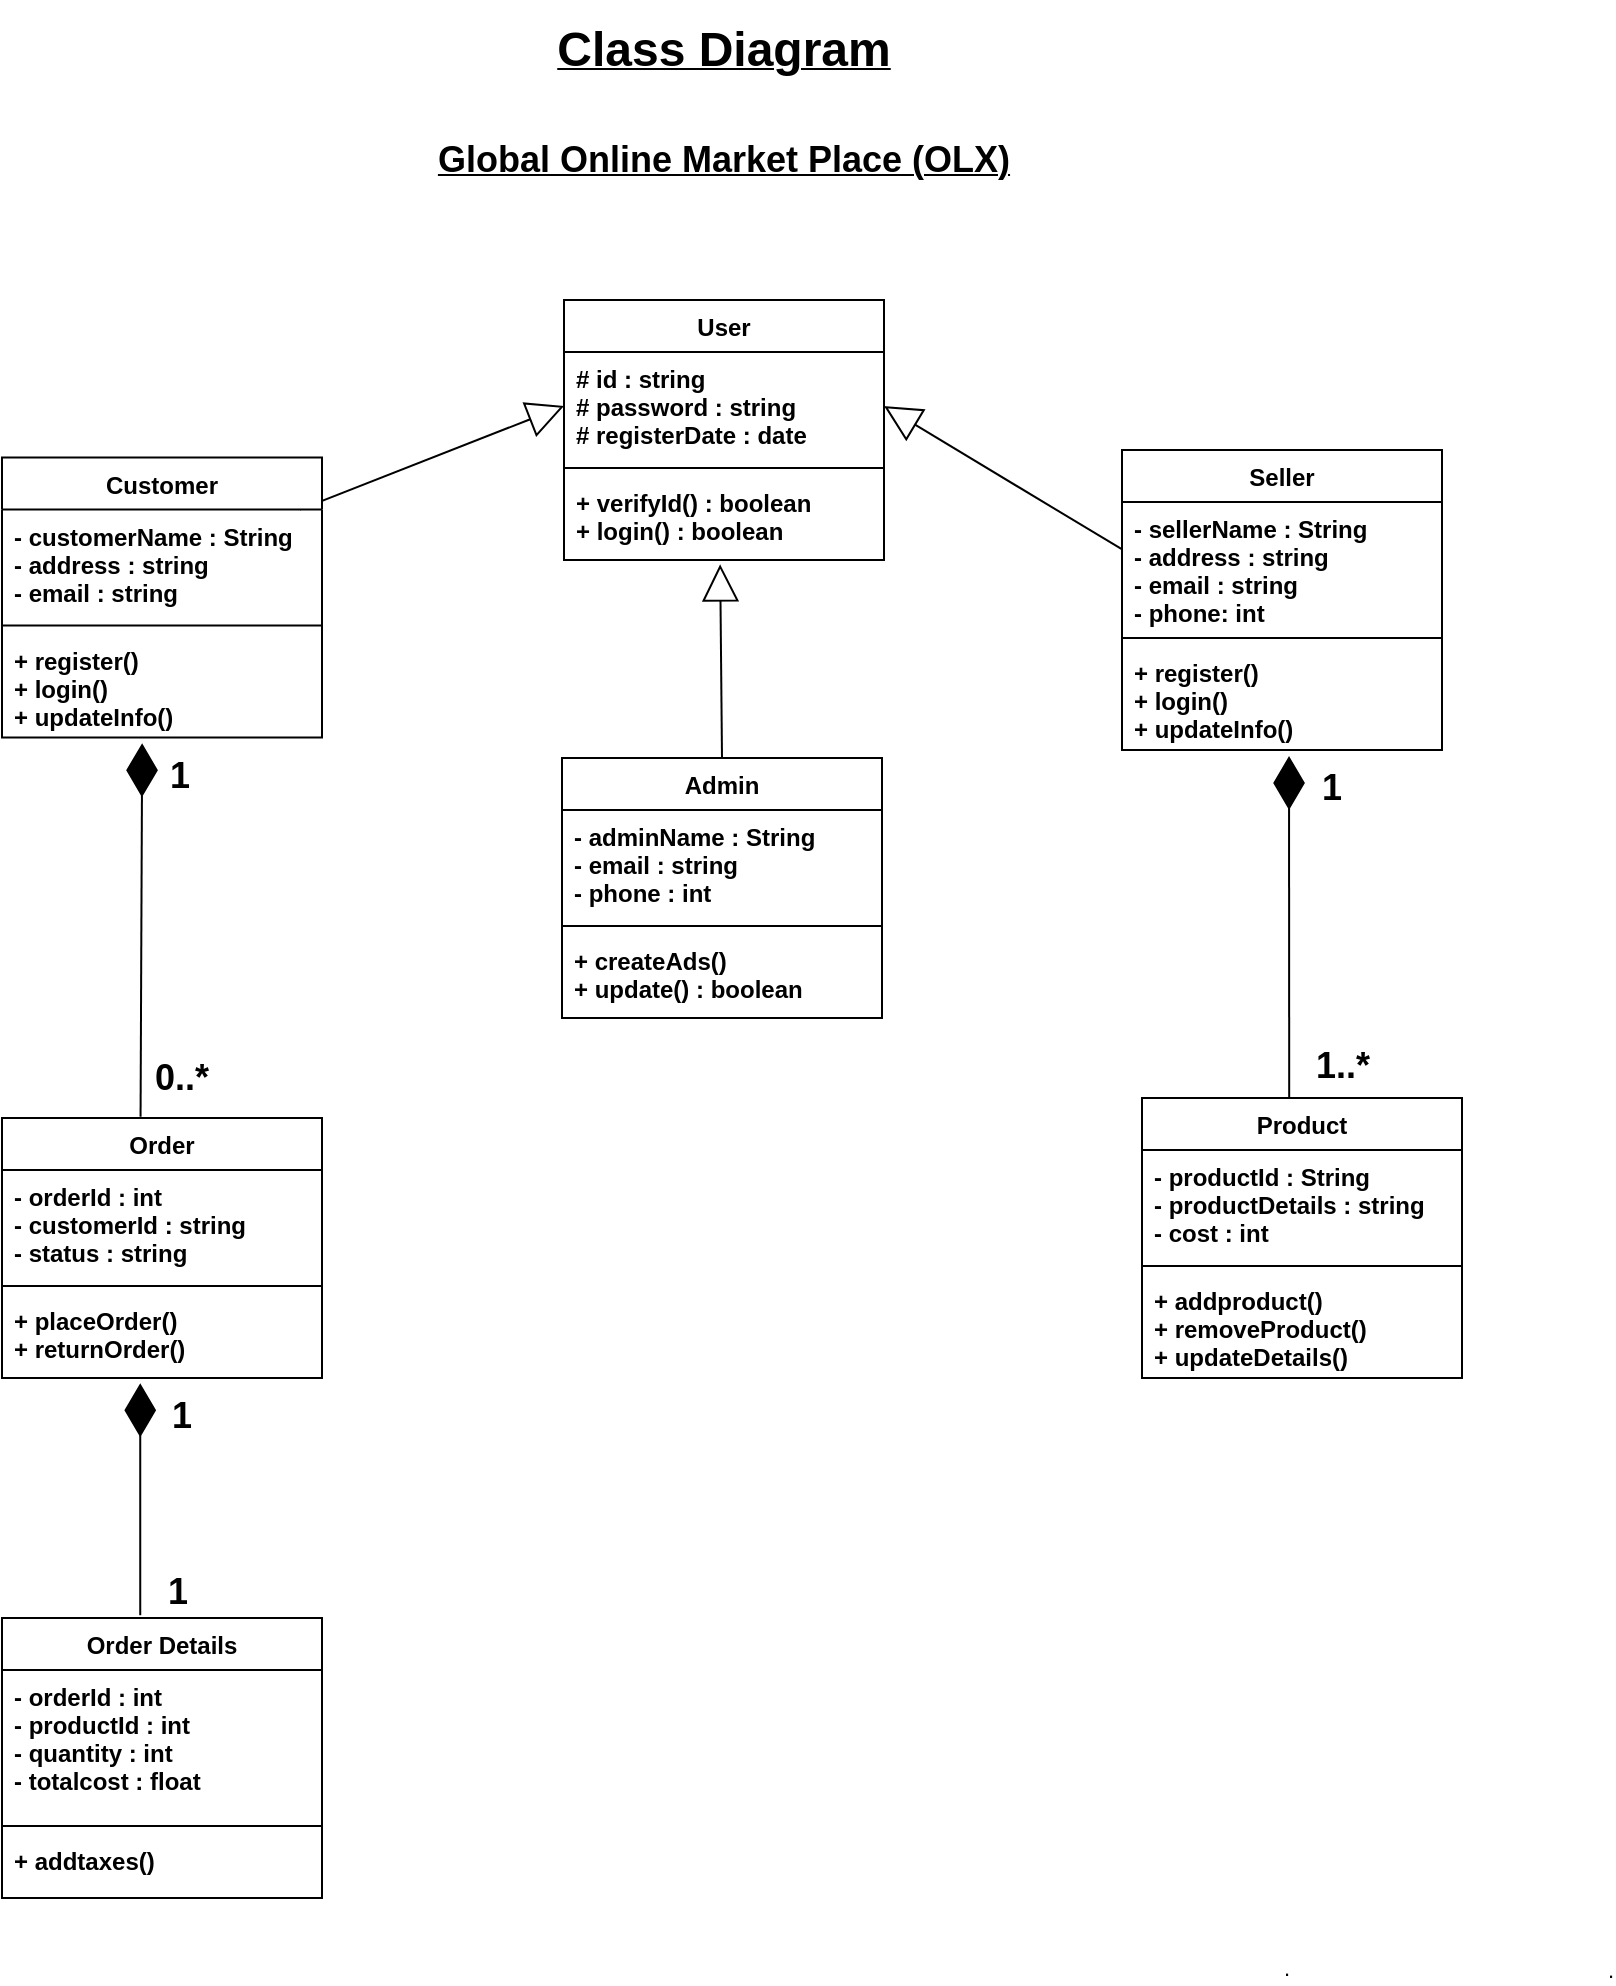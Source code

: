 <mxfile version="12.1.1" type="device" pages="1"><diagram id="I-sMF4OSN83qp5vrIMn1" name="Page-1"><mxGraphModel dx="1874" dy="534" grid="1" gridSize="10" guides="1" tooltips="1" connect="1" arrows="1" fold="1" page="1" pageScale="1" pageWidth="850" pageHeight="1100" math="0" shadow="0"><root><mxCell id="0"/><mxCell id="1" parent="0"/><mxCell id="bl8dsGp9RTEk68NyUshy-3" value="User" style="swimlane;fontStyle=1;align=center;verticalAlign=top;childLayout=stackLayout;horizontal=1;startSize=26;horizontalStack=0;resizeParent=1;resizeParentMax=0;resizeLast=0;collapsible=1;marginBottom=0;" parent="1" vertex="1"><mxGeometry x="-509" y="200" width="160" height="130" as="geometry"/></mxCell><mxCell id="bl8dsGp9RTEk68NyUshy-4" value="# id : string&#10;# password : string&#10;# registerDate : date" style="text;strokeColor=none;fillColor=none;align=left;verticalAlign=top;spacingLeft=4;spacingRight=4;overflow=hidden;rotatable=0;points=[[0,0.5],[1,0.5]];portConstraint=eastwest;fontStyle=1" parent="bl8dsGp9RTEk68NyUshy-3" vertex="1"><mxGeometry y="26" width="160" height="54" as="geometry"/></mxCell><mxCell id="bl8dsGp9RTEk68NyUshy-5" value="" style="line;strokeWidth=1;fillColor=none;align=left;verticalAlign=middle;spacingTop=-1;spacingLeft=3;spacingRight=3;rotatable=0;labelPosition=right;points=[];portConstraint=eastwest;" parent="bl8dsGp9RTEk68NyUshy-3" vertex="1"><mxGeometry y="80" width="160" height="8" as="geometry"/></mxCell><mxCell id="bl8dsGp9RTEk68NyUshy-6" value="+ verifyId() : boolean&#10;+ login() : boolean" style="text;strokeColor=none;fillColor=none;align=left;verticalAlign=top;spacingLeft=4;spacingRight=4;overflow=hidden;rotatable=0;points=[[0,0.5],[1,0.5]];portConstraint=eastwest;fontStyle=1" parent="bl8dsGp9RTEk68NyUshy-3" vertex="1"><mxGeometry y="88" width="160" height="42" as="geometry"/></mxCell><mxCell id="bl8dsGp9RTEk68NyUshy-12" value="" style="endArrow=diamondThin;endFill=1;endSize=24;html=1;entryX=0.432;entryY=1.062;entryDx=0;entryDy=0;entryPerimeter=0;exitX=0.432;exitY=-0.01;exitDx=0;exitDy=0;exitPerimeter=0;" parent="1" source="bl8dsGp9RTEk68NyUshy-64" target="bl8dsGp9RTEk68NyUshy-51" edge="1"><mxGeometry width="160" relative="1" as="geometry"><mxPoint x="-20" y="679" as="sourcePoint"/><mxPoint x="140" y="679" as="targetPoint"/></mxGeometry></mxCell><mxCell id="bl8dsGp9RTEk68NyUshy-14" value="" style="endArrow=diamondThin;endFill=1;endSize=24;html=1;entryX=0.522;entryY=1.058;entryDx=0;entryDy=0;entryPerimeter=0;exitX=0.46;exitY=0.001;exitDx=0;exitDy=0;exitPerimeter=0;" parent="1" source="bl8dsGp9RTEk68NyUshy-60" target="bl8dsGp9RTEk68NyUshy-43" edge="1"><mxGeometry width="160" relative="1" as="geometry"><mxPoint x="-120" y="219" as="sourcePoint"/><mxPoint x="40" y="219" as="targetPoint"/></mxGeometry></mxCell><mxCell id="bl8dsGp9RTEk68NyUshy-15" value="" style="endArrow=diamondThin;endFill=1;endSize=24;html=1;entryX=0.438;entryY=1.054;entryDx=0;entryDy=0;entryPerimeter=0;exitX=0.433;exitY=-0.005;exitDx=0;exitDy=0;exitPerimeter=0;" parent="1" source="bl8dsGp9RTEk68NyUshy-48" target="bl8dsGp9RTEk68NyUshy-35" edge="1"><mxGeometry width="160" relative="1" as="geometry"><mxPoint x="-40" y="249" as="sourcePoint"/><mxPoint x="120" y="249" as="targetPoint"/></mxGeometry></mxCell><mxCell id="bl8dsGp9RTEk68NyUshy-26" value="." style="endArrow=block;endSize=16;endFill=0;html=1;entryX=0;entryY=0.5;entryDx=0;entryDy=0;" parent="1" source="bl8dsGp9RTEk68NyUshy-33" target="bl8dsGp9RTEk68NyUshy-4" edge="1"><mxGeometry x="1" y="-924" width="160" relative="1" as="geometry"><mxPoint x="-627" y="347" as="sourcePoint"/><mxPoint x="-330" y="539" as="targetPoint"/><Array as="points"/><mxPoint x="186" y="-78" as="offset"/></mxGeometry></mxCell><mxCell id="bl8dsGp9RTEk68NyUshy-27" value="." style="endArrow=block;endSize=16;endFill=0;html=1;exitX=-0.002;exitY=0.367;exitDx=0;exitDy=0;exitPerimeter=0;entryX=1;entryY=0.5;entryDx=0;entryDy=0;" parent="1" source="bl8dsGp9RTEk68NyUshy-41" target="bl8dsGp9RTEk68NyUshy-4" edge="1"><mxGeometry x="-1" y="773" width="160" relative="1" as="geometry"><mxPoint x="-30" y="283.5" as="sourcePoint"/><mxPoint x="130" y="283.5" as="targetPoint"/><mxPoint x="481" y="47" as="offset"/></mxGeometry></mxCell><mxCell id="bl8dsGp9RTEk68NyUshy-29" value="" style="endArrow=block;endSize=16;endFill=0;html=1;entryX=0.488;entryY=1.052;entryDx=0;entryDy=0;entryPerimeter=0;exitX=0.5;exitY=0;exitDx=0;exitDy=0;" parent="1" source="bl8dsGp9RTEk68NyUshy-56" target="bl8dsGp9RTEk68NyUshy-6" edge="1"><mxGeometry x="-1" y="-743" width="160" relative="1" as="geometry"><mxPoint x="-30" y="379" as="sourcePoint"/><mxPoint x="130" y="379" as="targetPoint"/><mxPoint x="-383" y="668" as="offset"/></mxGeometry></mxCell><mxCell id="bl8dsGp9RTEk68NyUshy-30" value="&lt;b&gt;&lt;u&gt;&lt;font style=&quot;font-size: 24px&quot;&gt;Class Diagram&lt;/font&gt;&lt;/u&gt;&lt;/b&gt;" style="text;html=1;strokeColor=none;fillColor=none;align=center;verticalAlign=middle;whiteSpace=wrap;rounded=0;" parent="1" vertex="1"><mxGeometry x="-589" y="50" width="320" height="50" as="geometry"/></mxCell><mxCell id="bl8dsGp9RTEk68NyUshy-31" value="&lt;b&gt;&lt;u&gt;&lt;font style=&quot;font-size: 18px&quot;&gt;Global Online Market Place (OLX)&lt;/font&gt;&lt;/u&gt;&lt;/b&gt;" style="text;html=1;strokeColor=none;fillColor=none;align=center;verticalAlign=middle;whiteSpace=wrap;rounded=0;" parent="1" vertex="1"><mxGeometry x="-589" y="110" width="320" height="40" as="geometry"/></mxCell><mxCell id="bl8dsGp9RTEk68NyUshy-32" value="Customer" style="swimlane;fontStyle=1;align=center;verticalAlign=top;childLayout=stackLayout;horizontal=1;startSize=26;horizontalStack=0;resizeParent=1;resizeParentMax=0;resizeLast=0;collapsible=1;marginBottom=0;" parent="1" vertex="1"><mxGeometry x="-790" y="278.8" width="160" height="140" as="geometry"/></mxCell><mxCell id="bl8dsGp9RTEk68NyUshy-33" value="- customerName : String&#10;- address : string&#10;- email : string&#10;" style="text;strokeColor=none;fillColor=none;align=left;verticalAlign=top;spacingLeft=4;spacingRight=4;overflow=hidden;rotatable=0;points=[[0,0.5],[1,0.5]];portConstraint=eastwest;fontStyle=1" parent="bl8dsGp9RTEk68NyUshy-32" vertex="1"><mxGeometry y="26" width="160" height="54" as="geometry"/></mxCell><mxCell id="bl8dsGp9RTEk68NyUshy-34" value="" style="line;strokeWidth=1;fillColor=none;align=left;verticalAlign=middle;spacingTop=-1;spacingLeft=3;spacingRight=3;rotatable=0;labelPosition=right;points=[];portConstraint=eastwest;" parent="bl8dsGp9RTEk68NyUshy-32" vertex="1"><mxGeometry y="80" width="160" height="8" as="geometry"/></mxCell><mxCell id="bl8dsGp9RTEk68NyUshy-35" value="+ register()&#10;+ login()&#10;+ updateInfo()" style="text;strokeColor=none;fillColor=none;align=left;verticalAlign=top;spacingLeft=4;spacingRight=4;overflow=hidden;rotatable=0;points=[[0,0.5],[1,0.5]];portConstraint=eastwest;fontStyle=1" parent="bl8dsGp9RTEk68NyUshy-32" vertex="1"><mxGeometry y="88" width="160" height="52" as="geometry"/></mxCell><mxCell id="bl8dsGp9RTEk68NyUshy-40" value="Seller" style="swimlane;fontStyle=1;align=center;verticalAlign=top;childLayout=stackLayout;horizontal=1;startSize=26;horizontalStack=0;resizeParent=1;resizeParentMax=0;resizeLast=0;collapsible=1;marginBottom=0;" parent="1" vertex="1"><mxGeometry x="-230" y="275" width="160" height="150" as="geometry"/></mxCell><mxCell id="bl8dsGp9RTEk68NyUshy-41" value="- sellerName : String&#10;- address : string&#10;- email : string&#10;- phone: int" style="text;strokeColor=none;fillColor=none;align=left;verticalAlign=top;spacingLeft=4;spacingRight=4;overflow=hidden;rotatable=0;points=[[0,0.5],[1,0.5]];portConstraint=eastwest;fontStyle=1" parent="bl8dsGp9RTEk68NyUshy-40" vertex="1"><mxGeometry y="26" width="160" height="64" as="geometry"/></mxCell><mxCell id="bl8dsGp9RTEk68NyUshy-42" value="" style="line;strokeWidth=1;fillColor=none;align=left;verticalAlign=middle;spacingTop=-1;spacingLeft=3;spacingRight=3;rotatable=0;labelPosition=right;points=[];portConstraint=eastwest;" parent="bl8dsGp9RTEk68NyUshy-40" vertex="1"><mxGeometry y="90" width="160" height="8" as="geometry"/></mxCell><mxCell id="bl8dsGp9RTEk68NyUshy-43" value="+ register()&#10;+ login()&#10;+ updateInfo()" style="text;strokeColor=none;fillColor=none;align=left;verticalAlign=top;spacingLeft=4;spacingRight=4;overflow=hidden;rotatable=0;points=[[0,0.5],[1,0.5]];portConstraint=eastwest;fontStyle=1" parent="bl8dsGp9RTEk68NyUshy-40" vertex="1"><mxGeometry y="98" width="160" height="52" as="geometry"/></mxCell><mxCell id="bl8dsGp9RTEk68NyUshy-48" value="Order" style="swimlane;fontStyle=1;align=center;verticalAlign=top;childLayout=stackLayout;horizontal=1;startSize=26;horizontalStack=0;resizeParent=1;resizeParentMax=0;resizeLast=0;collapsible=1;marginBottom=0;" parent="1" vertex="1"><mxGeometry x="-790" y="609" width="160" height="130" as="geometry"/></mxCell><mxCell id="bl8dsGp9RTEk68NyUshy-49" value="- orderId : int&#10;- customerId : string&#10;- status : string&#10;" style="text;strokeColor=none;fillColor=none;align=left;verticalAlign=top;spacingLeft=4;spacingRight=4;overflow=hidden;rotatable=0;points=[[0,0.5],[1,0.5]];portConstraint=eastwest;fontStyle=1" parent="bl8dsGp9RTEk68NyUshy-48" vertex="1"><mxGeometry y="26" width="160" height="54" as="geometry"/></mxCell><mxCell id="bl8dsGp9RTEk68NyUshy-50" value="" style="line;strokeWidth=1;fillColor=none;align=left;verticalAlign=middle;spacingTop=-1;spacingLeft=3;spacingRight=3;rotatable=0;labelPosition=right;points=[];portConstraint=eastwest;" parent="bl8dsGp9RTEk68NyUshy-48" vertex="1"><mxGeometry y="80" width="160" height="8" as="geometry"/></mxCell><mxCell id="bl8dsGp9RTEk68NyUshy-51" value="+ placeOrder()&#10;+ returnOrder()" style="text;strokeColor=none;fillColor=none;align=left;verticalAlign=top;spacingLeft=4;spacingRight=4;overflow=hidden;rotatable=0;points=[[0,0.5],[1,0.5]];portConstraint=eastwest;fontStyle=1" parent="bl8dsGp9RTEk68NyUshy-48" vertex="1"><mxGeometry y="88" width="160" height="42" as="geometry"/></mxCell><mxCell id="bl8dsGp9RTEk68NyUshy-56" value="Admin" style="swimlane;fontStyle=1;align=center;verticalAlign=top;childLayout=stackLayout;horizontal=1;startSize=26;horizontalStack=0;resizeParent=1;resizeParentMax=0;resizeLast=0;collapsible=1;marginBottom=0;" parent="1" vertex="1"><mxGeometry x="-510" y="429" width="160" height="130" as="geometry"/></mxCell><mxCell id="bl8dsGp9RTEk68NyUshy-57" value="- adminName : String&#10;- email : string&#10;- phone : int&#10;" style="text;strokeColor=none;fillColor=none;align=left;verticalAlign=top;spacingLeft=4;spacingRight=4;overflow=hidden;rotatable=0;points=[[0,0.5],[1,0.5]];portConstraint=eastwest;fontStyle=1" parent="bl8dsGp9RTEk68NyUshy-56" vertex="1"><mxGeometry y="26" width="160" height="54" as="geometry"/></mxCell><mxCell id="bl8dsGp9RTEk68NyUshy-58" value="" style="line;strokeWidth=1;fillColor=none;align=left;verticalAlign=middle;spacingTop=-1;spacingLeft=3;spacingRight=3;rotatable=0;labelPosition=right;points=[];portConstraint=eastwest;" parent="bl8dsGp9RTEk68NyUshy-56" vertex="1"><mxGeometry y="80" width="160" height="8" as="geometry"/></mxCell><mxCell id="bl8dsGp9RTEk68NyUshy-59" value="+ createAds()&#10;+ update() : boolean" style="text;strokeColor=none;fillColor=none;align=left;verticalAlign=top;spacingLeft=4;spacingRight=4;overflow=hidden;rotatable=0;points=[[0,0.5],[1,0.5]];portConstraint=eastwest;fontStyle=1" parent="bl8dsGp9RTEk68NyUshy-56" vertex="1"><mxGeometry y="88" width="160" height="42" as="geometry"/></mxCell><mxCell id="bl8dsGp9RTEk68NyUshy-60" value="Product" style="swimlane;fontStyle=1;align=center;verticalAlign=top;childLayout=stackLayout;horizontal=1;startSize=26;horizontalStack=0;resizeParent=1;resizeParentMax=0;resizeLast=0;collapsible=1;marginBottom=0;" parent="1" vertex="1"><mxGeometry x="-220" y="599" width="160" height="140" as="geometry"/></mxCell><mxCell id="bl8dsGp9RTEk68NyUshy-61" value="- productId : String&#10;- productDetails : string&#10;- cost : int&#10;" style="text;strokeColor=none;fillColor=none;align=left;verticalAlign=top;spacingLeft=4;spacingRight=4;overflow=hidden;rotatable=0;points=[[0,0.5],[1,0.5]];portConstraint=eastwest;fontStyle=1" parent="bl8dsGp9RTEk68NyUshy-60" vertex="1"><mxGeometry y="26" width="160" height="54" as="geometry"/></mxCell><mxCell id="bl8dsGp9RTEk68NyUshy-62" value="" style="line;strokeWidth=1;fillColor=none;align=left;verticalAlign=middle;spacingTop=-1;spacingLeft=3;spacingRight=3;rotatable=0;labelPosition=right;points=[];portConstraint=eastwest;" parent="bl8dsGp9RTEk68NyUshy-60" vertex="1"><mxGeometry y="80" width="160" height="8" as="geometry"/></mxCell><mxCell id="bl8dsGp9RTEk68NyUshy-63" value="+ addproduct()&#10;+ removeProduct()&#10;+ updateDetails()" style="text;strokeColor=none;fillColor=none;align=left;verticalAlign=top;spacingLeft=4;spacingRight=4;overflow=hidden;rotatable=0;points=[[0,0.5],[1,0.5]];portConstraint=eastwest;fontStyle=1" parent="bl8dsGp9RTEk68NyUshy-60" vertex="1"><mxGeometry y="88" width="160" height="52" as="geometry"/></mxCell><mxCell id="bl8dsGp9RTEk68NyUshy-64" value="Order Details" style="swimlane;fontStyle=1;align=center;verticalAlign=top;childLayout=stackLayout;horizontal=1;startSize=26;horizontalStack=0;resizeParent=1;resizeParentMax=0;resizeLast=0;collapsible=1;marginBottom=0;" parent="1" vertex="1"><mxGeometry x="-790" y="859" width="160" height="140" as="geometry"/></mxCell><mxCell id="bl8dsGp9RTEk68NyUshy-65" value="- orderId : int&#10;- productId : int&#10;- quantity : int&#10;- totalcost : float" style="text;strokeColor=none;fillColor=none;align=left;verticalAlign=top;spacingLeft=4;spacingRight=4;overflow=hidden;rotatable=0;points=[[0,0.5],[1,0.5]];portConstraint=eastwest;fontStyle=1" parent="bl8dsGp9RTEk68NyUshy-64" vertex="1"><mxGeometry y="26" width="160" height="74" as="geometry"/></mxCell><mxCell id="bl8dsGp9RTEk68NyUshy-66" value="" style="line;strokeWidth=1;fillColor=none;align=left;verticalAlign=middle;spacingTop=-1;spacingLeft=3;spacingRight=3;rotatable=0;labelPosition=right;points=[];portConstraint=eastwest;" parent="bl8dsGp9RTEk68NyUshy-64" vertex="1"><mxGeometry y="100" width="160" height="8" as="geometry"/></mxCell><mxCell id="bl8dsGp9RTEk68NyUshy-67" value="+ addtaxes()" style="text;strokeColor=none;fillColor=none;align=left;verticalAlign=top;spacingLeft=4;spacingRight=4;overflow=hidden;rotatable=0;points=[[0,0.5],[1,0.5]];portConstraint=eastwest;fontStyle=1" parent="bl8dsGp9RTEk68NyUshy-64" vertex="1"><mxGeometry y="108" width="160" height="32" as="geometry"/></mxCell><mxCell id="BRI39CcMAzywYlQA7LcL-1" value="&lt;b&gt;&lt;font style=&quot;font-size: 18px&quot;&gt;1&lt;/font&gt;&lt;/b&gt;" style="text;html=1;strokeColor=none;fillColor=none;align=center;verticalAlign=middle;whiteSpace=wrap;rounded=0;" parent="1" vertex="1"><mxGeometry x="-721" y="428" width="40" height="20" as="geometry"/></mxCell><mxCell id="BRI39CcMAzywYlQA7LcL-2" value="&lt;b&gt;&lt;font style=&quot;font-size: 18px&quot;&gt;1&lt;/font&gt;&lt;/b&gt;" style="text;html=1;strokeColor=none;fillColor=none;align=center;verticalAlign=middle;whiteSpace=wrap;rounded=0;" parent="1" vertex="1"><mxGeometry x="-720" y="748" width="40" height="20" as="geometry"/></mxCell><mxCell id="BRI39CcMAzywYlQA7LcL-3" value="&lt;b&gt;&lt;font style=&quot;font-size: 18px&quot;&gt;0..*&lt;/font&gt;&lt;/b&gt;" style="text;html=1;strokeColor=none;fillColor=none;align=center;verticalAlign=middle;whiteSpace=wrap;rounded=0;" parent="1" vertex="1"><mxGeometry x="-720" y="579" width="40" height="20" as="geometry"/></mxCell><mxCell id="BRI39CcMAzywYlQA7LcL-4" value="&lt;b&gt;&lt;font style=&quot;font-size: 18px&quot;&gt;1&lt;/font&gt;&lt;/b&gt;" style="text;html=1;strokeColor=none;fillColor=none;align=center;verticalAlign=middle;whiteSpace=wrap;rounded=0;" parent="1" vertex="1"><mxGeometry x="-722" y="836" width="40" height="20" as="geometry"/></mxCell><mxCell id="BRI39CcMAzywYlQA7LcL-5" value="&lt;b&gt;&lt;font style=&quot;font-size: 18px&quot;&gt;1&lt;/font&gt;&lt;/b&gt;" style="text;html=1;strokeColor=none;fillColor=none;align=center;verticalAlign=middle;whiteSpace=wrap;rounded=0;" parent="1" vertex="1"><mxGeometry x="-145" y="434" width="40" height="20" as="geometry"/></mxCell><mxCell id="BRI39CcMAzywYlQA7LcL-7" value="&lt;b&gt;&lt;font style=&quot;font-size: 18px&quot;&gt;1..*&lt;/font&gt;&lt;/b&gt;" style="text;html=1;resizable=0;points=[];autosize=1;align=left;verticalAlign=top;spacingTop=-4;" parent="1" vertex="1"><mxGeometry x="-135" y="570" width="40" height="20" as="geometry"/></mxCell></root></mxGraphModel></diagram></mxfile>